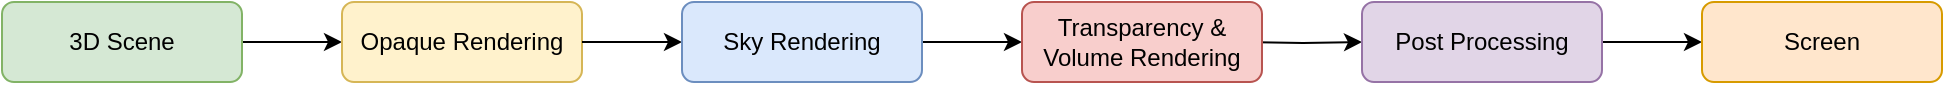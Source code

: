 <mxfile version="24.9.3">
  <diagram name="Page-1" id="rwp8s4dTEOleVdyEwEiT">
    <mxGraphModel dx="2035" dy="627" grid="1" gridSize="10" guides="1" tooltips="1" connect="1" arrows="1" fold="1" page="1" pageScale="1" pageWidth="850" pageHeight="1100" math="0" shadow="0">
      <root>
        <mxCell id="0" />
        <mxCell id="1" parent="0" />
        <mxCell id="yvOlFNEoJNMqxn5hY2YB-7" value="" style="edgeStyle=orthogonalEdgeStyle;rounded=0;orthogonalLoop=1;jettySize=auto;html=1;" edge="1" parent="1" source="yvOlFNEoJNMqxn5hY2YB-2" target="yvOlFNEoJNMqxn5hY2YB-3">
          <mxGeometry relative="1" as="geometry" />
        </mxCell>
        <mxCell id="yvOlFNEoJNMqxn5hY2YB-2" value="3D Scene" style="rounded=1;whiteSpace=wrap;html=1;fillColor=#d5e8d4;strokeColor=#82b366;" vertex="1" parent="1">
          <mxGeometry x="-320" y="400" width="120" height="40" as="geometry" />
        </mxCell>
        <mxCell id="yvOlFNEoJNMqxn5hY2YB-8" value="" style="edgeStyle=orthogonalEdgeStyle;rounded=0;orthogonalLoop=1;jettySize=auto;html=1;" edge="1" parent="1" source="yvOlFNEoJNMqxn5hY2YB-11" target="yvOlFNEoJNMqxn5hY2YB-4">
          <mxGeometry relative="1" as="geometry" />
        </mxCell>
        <mxCell id="yvOlFNEoJNMqxn5hY2YB-3" value="Opaque Rendering" style="rounded=1;whiteSpace=wrap;html=1;fillColor=#fff2cc;strokeColor=#d6b656;" vertex="1" parent="1">
          <mxGeometry x="-150" y="400" width="120" height="40" as="geometry" />
        </mxCell>
        <mxCell id="yvOlFNEoJNMqxn5hY2YB-9" value="" style="edgeStyle=orthogonalEdgeStyle;rounded=0;orthogonalLoop=1;jettySize=auto;html=1;" edge="1" parent="1" target="yvOlFNEoJNMqxn5hY2YB-5">
          <mxGeometry relative="1" as="geometry">
            <mxPoint x="300" y="420" as="sourcePoint" />
          </mxGeometry>
        </mxCell>
        <mxCell id="yvOlFNEoJNMqxn5hY2YB-4" value="Transparency &amp;amp; Volume Rendering" style="rounded=1;whiteSpace=wrap;html=1;fillColor=#f8cecc;strokeColor=#b85450;" vertex="1" parent="1">
          <mxGeometry x="190" y="400" width="120" height="40" as="geometry" />
        </mxCell>
        <mxCell id="yvOlFNEoJNMqxn5hY2YB-10" value="" style="edgeStyle=orthogonalEdgeStyle;rounded=0;orthogonalLoop=1;jettySize=auto;html=1;" edge="1" parent="1" source="yvOlFNEoJNMqxn5hY2YB-5" target="yvOlFNEoJNMqxn5hY2YB-6">
          <mxGeometry relative="1" as="geometry" />
        </mxCell>
        <mxCell id="yvOlFNEoJNMqxn5hY2YB-5" value="Post Processing" style="rounded=1;whiteSpace=wrap;html=1;fillColor=#e1d5e7;strokeColor=#9673a6;" vertex="1" parent="1">
          <mxGeometry x="360" y="400" width="120" height="40" as="geometry" />
        </mxCell>
        <mxCell id="yvOlFNEoJNMqxn5hY2YB-6" value="Screen" style="rounded=1;whiteSpace=wrap;html=1;fillColor=#ffe6cc;strokeColor=#d79b00;" vertex="1" parent="1">
          <mxGeometry x="530" y="400" width="120" height="40" as="geometry" />
        </mxCell>
        <mxCell id="yvOlFNEoJNMqxn5hY2YB-12" value="" style="edgeStyle=orthogonalEdgeStyle;rounded=0;orthogonalLoop=1;jettySize=auto;html=1;" edge="1" parent="1" source="yvOlFNEoJNMqxn5hY2YB-3" target="yvOlFNEoJNMqxn5hY2YB-11">
          <mxGeometry relative="1" as="geometry">
            <mxPoint x="-30" y="420" as="sourcePoint" />
            <mxPoint x="195" y="420" as="targetPoint" />
          </mxGeometry>
        </mxCell>
        <mxCell id="yvOlFNEoJNMqxn5hY2YB-11" value="Sky Rendering" style="rounded=1;whiteSpace=wrap;html=1;fillColor=#dae8fc;strokeColor=#6c8ebf;" vertex="1" parent="1">
          <mxGeometry x="20" y="400" width="120" height="40" as="geometry" />
        </mxCell>
      </root>
    </mxGraphModel>
  </diagram>
</mxfile>
